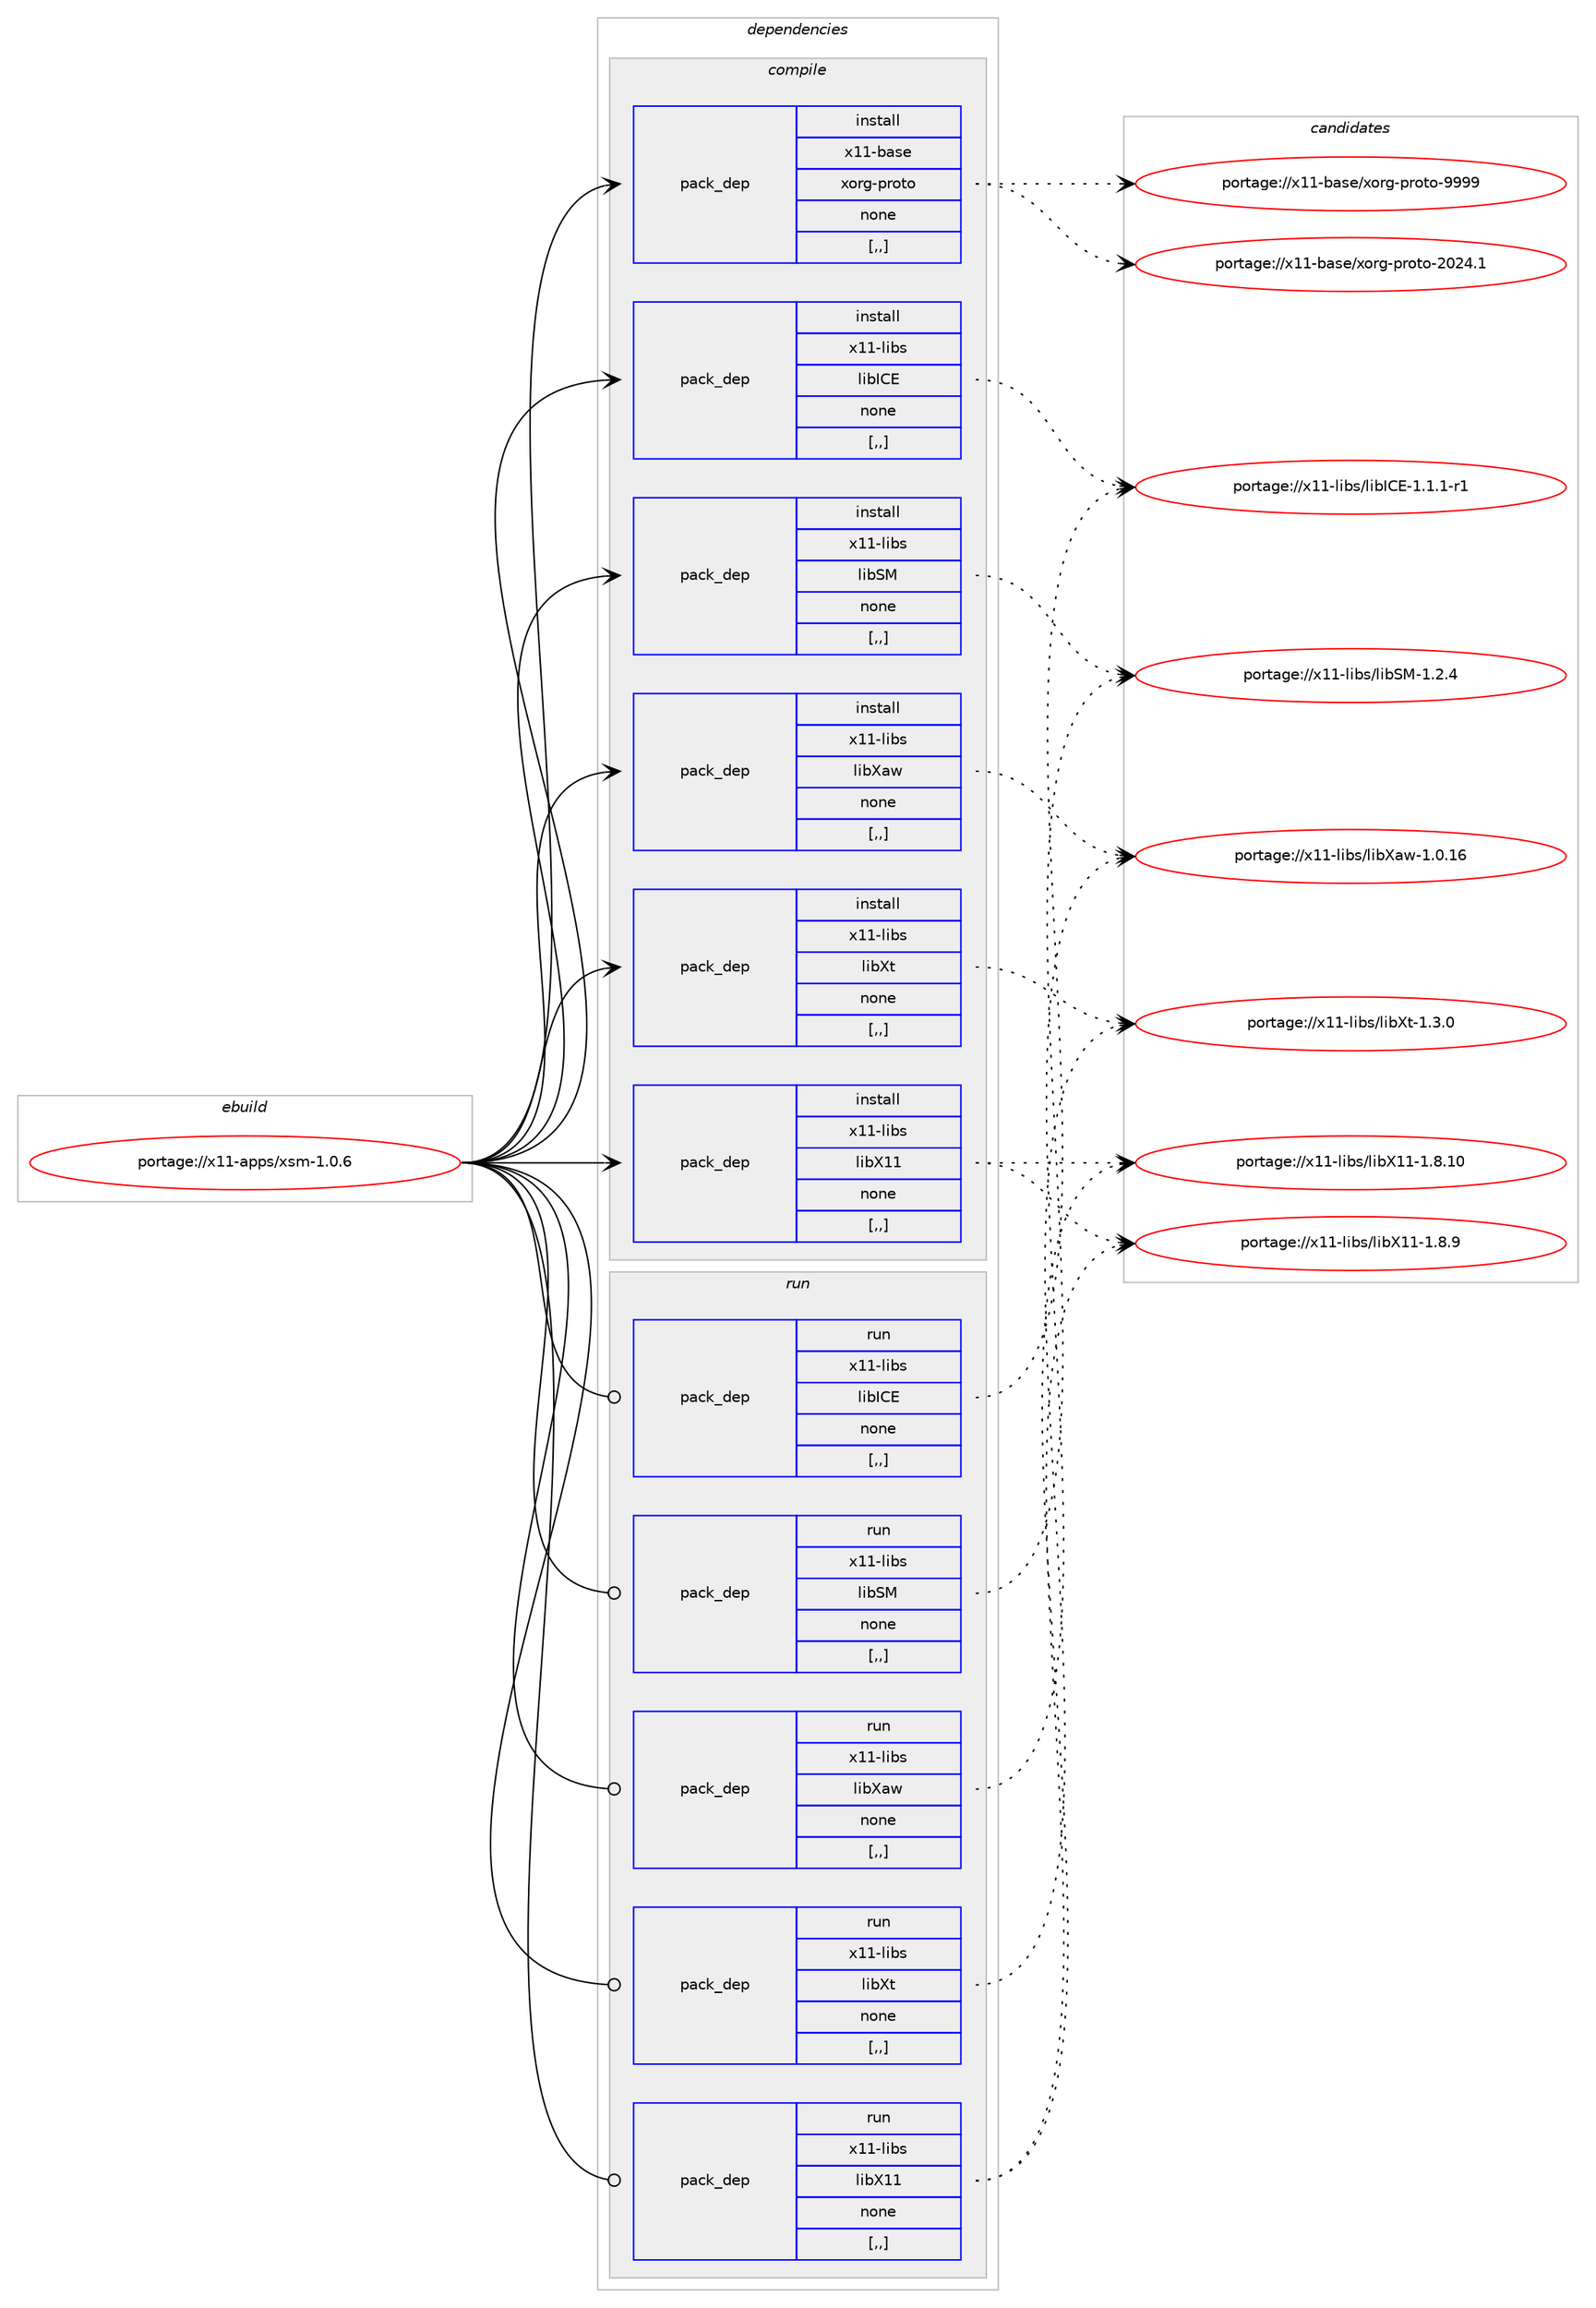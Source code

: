 digraph prolog {

# *************
# Graph options
# *************

newrank=true;
concentrate=true;
compound=true;
graph [rankdir=LR,fontname=Helvetica,fontsize=10,ranksep=1.5];#, ranksep=2.5, nodesep=0.2];
edge  [arrowhead=vee];
node  [fontname=Helvetica,fontsize=10];

# **********
# The ebuild
# **********

subgraph cluster_leftcol {
color=gray;
label=<<i>ebuild</i>>;
id [label="portage://x11-apps/xsm-1.0.6", color=red, width=4, href="../x11-apps/xsm-1.0.6.svg"];
}

# ****************
# The dependencies
# ****************

subgraph cluster_midcol {
color=gray;
label=<<i>dependencies</i>>;
subgraph cluster_compile {
fillcolor="#eeeeee";
style=filled;
label=<<i>compile</i>>;
subgraph pack330728 {
dependency455369 [label=<<TABLE BORDER="0" CELLBORDER="1" CELLSPACING="0" CELLPADDING="4" WIDTH="220"><TR><TD ROWSPAN="6" CELLPADDING="30">pack_dep</TD></TR><TR><TD WIDTH="110">install</TD></TR><TR><TD>x11-base</TD></TR><TR><TD>xorg-proto</TD></TR><TR><TD>none</TD></TR><TR><TD>[,,]</TD></TR></TABLE>>, shape=none, color=blue];
}
id:e -> dependency455369:w [weight=20,style="solid",arrowhead="vee"];
subgraph pack330729 {
dependency455370 [label=<<TABLE BORDER="0" CELLBORDER="1" CELLSPACING="0" CELLPADDING="4" WIDTH="220"><TR><TD ROWSPAN="6" CELLPADDING="30">pack_dep</TD></TR><TR><TD WIDTH="110">install</TD></TR><TR><TD>x11-libs</TD></TR><TR><TD>libICE</TD></TR><TR><TD>none</TD></TR><TR><TD>[,,]</TD></TR></TABLE>>, shape=none, color=blue];
}
id:e -> dependency455370:w [weight=20,style="solid",arrowhead="vee"];
subgraph pack330730 {
dependency455371 [label=<<TABLE BORDER="0" CELLBORDER="1" CELLSPACING="0" CELLPADDING="4" WIDTH="220"><TR><TD ROWSPAN="6" CELLPADDING="30">pack_dep</TD></TR><TR><TD WIDTH="110">install</TD></TR><TR><TD>x11-libs</TD></TR><TR><TD>libSM</TD></TR><TR><TD>none</TD></TR><TR><TD>[,,]</TD></TR></TABLE>>, shape=none, color=blue];
}
id:e -> dependency455371:w [weight=20,style="solid",arrowhead="vee"];
subgraph pack330731 {
dependency455372 [label=<<TABLE BORDER="0" CELLBORDER="1" CELLSPACING="0" CELLPADDING="4" WIDTH="220"><TR><TD ROWSPAN="6" CELLPADDING="30">pack_dep</TD></TR><TR><TD WIDTH="110">install</TD></TR><TR><TD>x11-libs</TD></TR><TR><TD>libX11</TD></TR><TR><TD>none</TD></TR><TR><TD>[,,]</TD></TR></TABLE>>, shape=none, color=blue];
}
id:e -> dependency455372:w [weight=20,style="solid",arrowhead="vee"];
subgraph pack330732 {
dependency455373 [label=<<TABLE BORDER="0" CELLBORDER="1" CELLSPACING="0" CELLPADDING="4" WIDTH="220"><TR><TD ROWSPAN="6" CELLPADDING="30">pack_dep</TD></TR><TR><TD WIDTH="110">install</TD></TR><TR><TD>x11-libs</TD></TR><TR><TD>libXaw</TD></TR><TR><TD>none</TD></TR><TR><TD>[,,]</TD></TR></TABLE>>, shape=none, color=blue];
}
id:e -> dependency455373:w [weight=20,style="solid",arrowhead="vee"];
subgraph pack330733 {
dependency455374 [label=<<TABLE BORDER="0" CELLBORDER="1" CELLSPACING="0" CELLPADDING="4" WIDTH="220"><TR><TD ROWSPAN="6" CELLPADDING="30">pack_dep</TD></TR><TR><TD WIDTH="110">install</TD></TR><TR><TD>x11-libs</TD></TR><TR><TD>libXt</TD></TR><TR><TD>none</TD></TR><TR><TD>[,,]</TD></TR></TABLE>>, shape=none, color=blue];
}
id:e -> dependency455374:w [weight=20,style="solid",arrowhead="vee"];
}
subgraph cluster_compileandrun {
fillcolor="#eeeeee";
style=filled;
label=<<i>compile and run</i>>;
}
subgraph cluster_run {
fillcolor="#eeeeee";
style=filled;
label=<<i>run</i>>;
subgraph pack330734 {
dependency455375 [label=<<TABLE BORDER="0" CELLBORDER="1" CELLSPACING="0" CELLPADDING="4" WIDTH="220"><TR><TD ROWSPAN="6" CELLPADDING="30">pack_dep</TD></TR><TR><TD WIDTH="110">run</TD></TR><TR><TD>x11-libs</TD></TR><TR><TD>libICE</TD></TR><TR><TD>none</TD></TR><TR><TD>[,,]</TD></TR></TABLE>>, shape=none, color=blue];
}
id:e -> dependency455375:w [weight=20,style="solid",arrowhead="odot"];
subgraph pack330735 {
dependency455376 [label=<<TABLE BORDER="0" CELLBORDER="1" CELLSPACING="0" CELLPADDING="4" WIDTH="220"><TR><TD ROWSPAN="6" CELLPADDING="30">pack_dep</TD></TR><TR><TD WIDTH="110">run</TD></TR><TR><TD>x11-libs</TD></TR><TR><TD>libSM</TD></TR><TR><TD>none</TD></TR><TR><TD>[,,]</TD></TR></TABLE>>, shape=none, color=blue];
}
id:e -> dependency455376:w [weight=20,style="solid",arrowhead="odot"];
subgraph pack330736 {
dependency455377 [label=<<TABLE BORDER="0" CELLBORDER="1" CELLSPACING="0" CELLPADDING="4" WIDTH="220"><TR><TD ROWSPAN="6" CELLPADDING="30">pack_dep</TD></TR><TR><TD WIDTH="110">run</TD></TR><TR><TD>x11-libs</TD></TR><TR><TD>libX11</TD></TR><TR><TD>none</TD></TR><TR><TD>[,,]</TD></TR></TABLE>>, shape=none, color=blue];
}
id:e -> dependency455377:w [weight=20,style="solid",arrowhead="odot"];
subgraph pack330737 {
dependency455378 [label=<<TABLE BORDER="0" CELLBORDER="1" CELLSPACING="0" CELLPADDING="4" WIDTH="220"><TR><TD ROWSPAN="6" CELLPADDING="30">pack_dep</TD></TR><TR><TD WIDTH="110">run</TD></TR><TR><TD>x11-libs</TD></TR><TR><TD>libXaw</TD></TR><TR><TD>none</TD></TR><TR><TD>[,,]</TD></TR></TABLE>>, shape=none, color=blue];
}
id:e -> dependency455378:w [weight=20,style="solid",arrowhead="odot"];
subgraph pack330738 {
dependency455379 [label=<<TABLE BORDER="0" CELLBORDER="1" CELLSPACING="0" CELLPADDING="4" WIDTH="220"><TR><TD ROWSPAN="6" CELLPADDING="30">pack_dep</TD></TR><TR><TD WIDTH="110">run</TD></TR><TR><TD>x11-libs</TD></TR><TR><TD>libXt</TD></TR><TR><TD>none</TD></TR><TR><TD>[,,]</TD></TR></TABLE>>, shape=none, color=blue];
}
id:e -> dependency455379:w [weight=20,style="solid",arrowhead="odot"];
}
}

# **************
# The candidates
# **************

subgraph cluster_choices {
rank=same;
color=gray;
label=<<i>candidates</i>>;

subgraph choice330728 {
color=black;
nodesep=1;
choice120494945989711510147120111114103451121141111161114557575757 [label="portage://x11-base/xorg-proto-9999", color=red, width=4,href="../x11-base/xorg-proto-9999.svg"];
choice1204949459897115101471201111141034511211411111611145504850524649 [label="portage://x11-base/xorg-proto-2024.1", color=red, width=4,href="../x11-base/xorg-proto-2024.1.svg"];
dependency455369:e -> choice120494945989711510147120111114103451121141111161114557575757:w [style=dotted,weight="100"];
dependency455369:e -> choice1204949459897115101471201111141034511211411111611145504850524649:w [style=dotted,weight="100"];
}
subgraph choice330729 {
color=black;
nodesep=1;
choice1204949451081059811547108105987367694549464946494511449 [label="portage://x11-libs/libICE-1.1.1-r1", color=red, width=4,href="../x11-libs/libICE-1.1.1-r1.svg"];
dependency455370:e -> choice1204949451081059811547108105987367694549464946494511449:w [style=dotted,weight="100"];
}
subgraph choice330730 {
color=black;
nodesep=1;
choice1204949451081059811547108105988377454946504652 [label="portage://x11-libs/libSM-1.2.4", color=red, width=4,href="../x11-libs/libSM-1.2.4.svg"];
dependency455371:e -> choice1204949451081059811547108105988377454946504652:w [style=dotted,weight="100"];
}
subgraph choice330731 {
color=black;
nodesep=1;
choice12049494510810598115471081059888494945494656464948 [label="portage://x11-libs/libX11-1.8.10", color=red, width=4,href="../x11-libs/libX11-1.8.10.svg"];
choice120494945108105981154710810598884949454946564657 [label="portage://x11-libs/libX11-1.8.9", color=red, width=4,href="../x11-libs/libX11-1.8.9.svg"];
dependency455372:e -> choice12049494510810598115471081059888494945494656464948:w [style=dotted,weight="100"];
dependency455372:e -> choice120494945108105981154710810598884949454946564657:w [style=dotted,weight="100"];
}
subgraph choice330732 {
color=black;
nodesep=1;
choice120494945108105981154710810598889711945494648464954 [label="portage://x11-libs/libXaw-1.0.16", color=red, width=4,href="../x11-libs/libXaw-1.0.16.svg"];
dependency455373:e -> choice120494945108105981154710810598889711945494648464954:w [style=dotted,weight="100"];
}
subgraph choice330733 {
color=black;
nodesep=1;
choice12049494510810598115471081059888116454946514648 [label="portage://x11-libs/libXt-1.3.0", color=red, width=4,href="../x11-libs/libXt-1.3.0.svg"];
dependency455374:e -> choice12049494510810598115471081059888116454946514648:w [style=dotted,weight="100"];
}
subgraph choice330734 {
color=black;
nodesep=1;
choice1204949451081059811547108105987367694549464946494511449 [label="portage://x11-libs/libICE-1.1.1-r1", color=red, width=4,href="../x11-libs/libICE-1.1.1-r1.svg"];
dependency455375:e -> choice1204949451081059811547108105987367694549464946494511449:w [style=dotted,weight="100"];
}
subgraph choice330735 {
color=black;
nodesep=1;
choice1204949451081059811547108105988377454946504652 [label="portage://x11-libs/libSM-1.2.4", color=red, width=4,href="../x11-libs/libSM-1.2.4.svg"];
dependency455376:e -> choice1204949451081059811547108105988377454946504652:w [style=dotted,weight="100"];
}
subgraph choice330736 {
color=black;
nodesep=1;
choice12049494510810598115471081059888494945494656464948 [label="portage://x11-libs/libX11-1.8.10", color=red, width=4,href="../x11-libs/libX11-1.8.10.svg"];
choice120494945108105981154710810598884949454946564657 [label="portage://x11-libs/libX11-1.8.9", color=red, width=4,href="../x11-libs/libX11-1.8.9.svg"];
dependency455377:e -> choice12049494510810598115471081059888494945494656464948:w [style=dotted,weight="100"];
dependency455377:e -> choice120494945108105981154710810598884949454946564657:w [style=dotted,weight="100"];
}
subgraph choice330737 {
color=black;
nodesep=1;
choice120494945108105981154710810598889711945494648464954 [label="portage://x11-libs/libXaw-1.0.16", color=red, width=4,href="../x11-libs/libXaw-1.0.16.svg"];
dependency455378:e -> choice120494945108105981154710810598889711945494648464954:w [style=dotted,weight="100"];
}
subgraph choice330738 {
color=black;
nodesep=1;
choice12049494510810598115471081059888116454946514648 [label="portage://x11-libs/libXt-1.3.0", color=red, width=4,href="../x11-libs/libXt-1.3.0.svg"];
dependency455379:e -> choice12049494510810598115471081059888116454946514648:w [style=dotted,weight="100"];
}
}

}
